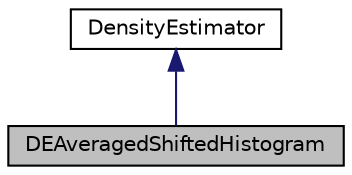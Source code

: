 digraph "DEAveragedShiftedHistogram"
{
 // INTERACTIVE_SVG=YES
  bgcolor="transparent";
  edge [fontname="Helvetica",fontsize="10",labelfontname="Helvetica",labelfontsize="10"];
  node [fontname="Helvetica",fontsize="10",shape=record];
  Node2 [label="DEAveragedShiftedHistogram",height=0.2,width=0.4,color="black", fillcolor="grey75", style="filled", fontcolor="black"];
  Node3 -> Node2 [dir="back",color="midnightblue",fontsize="10",style="solid",fontname="Helvetica"];
  Node3 [label="DensityEstimator",height=0.2,width=0.4,color="black",URL="$classumontreal_1_1ssj_1_1stat_1_1density_1_1DensityEstimator.html",tooltip="This abstract class implements a univariate density estimator over a finite interval [a..."];
}
